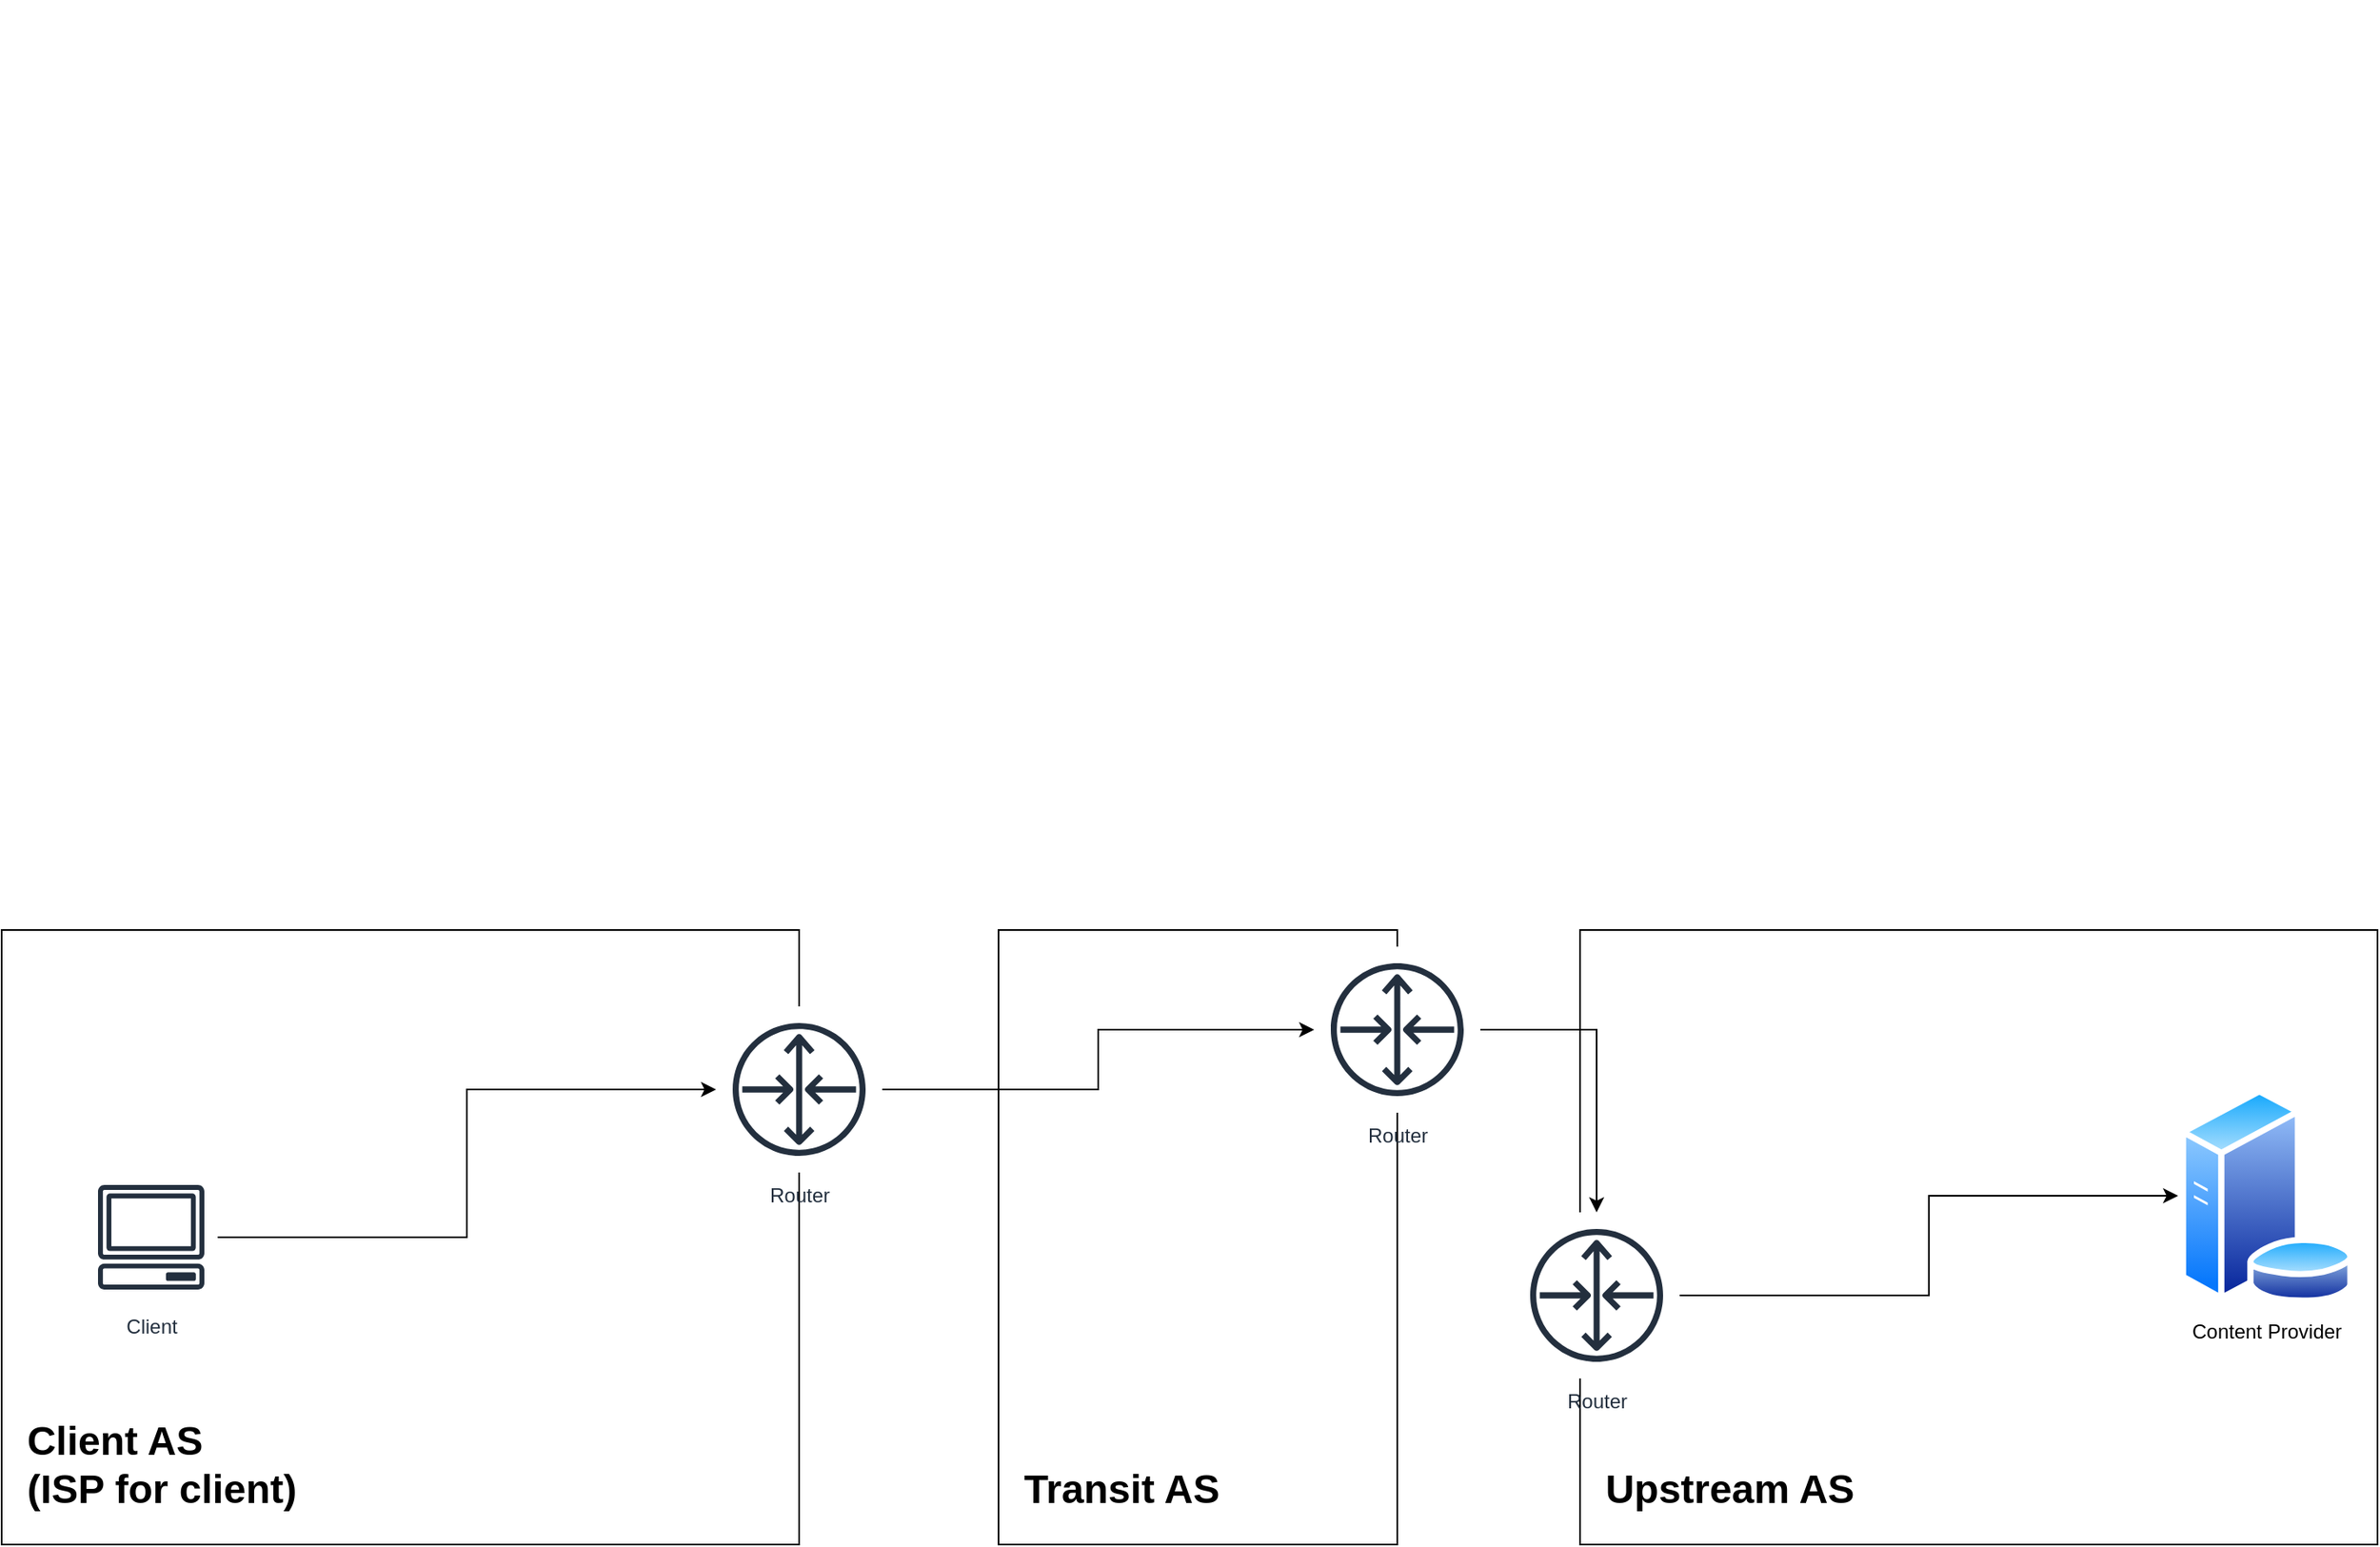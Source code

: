 <mxfile version="27.0.4">
  <diagram name="Page-1" id="fsPeMJHu-EfQhT_ylziV">
    <mxGraphModel dx="1791" dy="1036" grid="1" gridSize="10" guides="1" tooltips="1" connect="1" arrows="1" fold="1" page="0" pageScale="1" pageWidth="850" pageHeight="1100" math="0" shadow="0">
      <root>
        <mxCell id="0" />
        <mxCell id="1" parent="0" />
        <mxCell id="kL62APcaQO3cqdGzzoky-1" value="" style="shape=image;verticalLabelPosition=bottom;labelBackgroundColor=default;verticalAlign=top;aspect=fixed;imageAspect=0;image=https://user-images.githubusercontent.com/77579794/183524619-3f9b9520-3302-4bd7-8677-d294d2cde792.png;" vertex="1" parent="1">
          <mxGeometry x="190" y="160" width="1030" height="527.02" as="geometry" />
        </mxCell>
        <mxCell id="kL62APcaQO3cqdGzzoky-3" value="&amp;nbsp;&lt;h1 align=&quot;left&quot;&gt;&amp;nbsp; Client AS&lt;br&gt;&amp;nbsp; (ISP for client)&lt;br&gt;&lt;/h1&gt;" style="rounded=0;whiteSpace=wrap;html=1;align=left;verticalAlign=bottom;fillColor=none;" vertex="1" parent="1">
          <mxGeometry x="-170" y="720" width="480" height="370" as="geometry" />
        </mxCell>
        <mxCell id="kL62APcaQO3cqdGzzoky-5" value="&amp;nbsp;&lt;h1 align=&quot;left&quot;&gt;&amp;nbsp; Transit AS&lt;/h1&gt;" style="rounded=0;whiteSpace=wrap;html=1;align=left;verticalAlign=bottom;fillColor=none;" vertex="1" parent="1">
          <mxGeometry x="430" y="720" width="240" height="370" as="geometry" />
        </mxCell>
        <mxCell id="kL62APcaQO3cqdGzzoky-7" value="&amp;nbsp;&lt;h1 align=&quot;left&quot;&gt;&amp;nbsp; Upstream AS&lt;/h1&gt;" style="rounded=0;whiteSpace=wrap;html=1;align=left;verticalAlign=bottom;fillColor=none;" vertex="1" parent="1">
          <mxGeometry x="780" y="720" width="480" height="370" as="geometry" />
        </mxCell>
        <mxCell id="kL62APcaQO3cqdGzzoky-15" style="edgeStyle=orthogonalEdgeStyle;rounded=0;orthogonalLoop=1;jettySize=auto;html=1;" edge="1" parent="1" source="kL62APcaQO3cqdGzzoky-9" target="kL62APcaQO3cqdGzzoky-14">
          <mxGeometry relative="1" as="geometry" />
        </mxCell>
        <mxCell id="kL62APcaQO3cqdGzzoky-9" value="Client" style="sketch=0;outlineConnect=0;fontColor=#232F3E;gradientColor=none;strokeColor=#232F3E;fillColor=#ffffff;dashed=0;verticalLabelPosition=bottom;verticalAlign=top;align=center;html=1;fontSize=12;fontStyle=0;aspect=fixed;shape=mxgraph.aws4.resourceIcon;resIcon=mxgraph.aws4.client;" vertex="1" parent="1">
          <mxGeometry x="-120" y="865" width="80" height="80" as="geometry" />
        </mxCell>
        <mxCell id="kL62APcaQO3cqdGzzoky-12" value="Content Provider" style="image;aspect=fixed;perimeter=ellipsePerimeter;html=1;align=center;shadow=0;dashed=0;spacingTop=3;image=img/lib/active_directory/database_server.svg;" vertex="1" parent="1">
          <mxGeometry x="1140" y="815" width="106.6" height="130" as="geometry" />
        </mxCell>
        <mxCell id="kL62APcaQO3cqdGzzoky-17" style="edgeStyle=orthogonalEdgeStyle;rounded=0;orthogonalLoop=1;jettySize=auto;html=1;" edge="1" parent="1" source="kL62APcaQO3cqdGzzoky-14" target="kL62APcaQO3cqdGzzoky-16">
          <mxGeometry relative="1" as="geometry" />
        </mxCell>
        <mxCell id="kL62APcaQO3cqdGzzoky-14" value="Router" style="sketch=0;outlineConnect=0;fontColor=#232F3E;gradientColor=none;strokeColor=#232F3E;fillColor=#ffffff;dashed=0;verticalLabelPosition=bottom;verticalAlign=top;align=center;html=1;fontSize=12;fontStyle=0;aspect=fixed;shape=mxgraph.aws4.resourceIcon;resIcon=mxgraph.aws4.router;" vertex="1" parent="1">
          <mxGeometry x="260" y="766" width="100" height="100" as="geometry" />
        </mxCell>
        <mxCell id="kL62APcaQO3cqdGzzoky-19" value="" style="edgeStyle=orthogonalEdgeStyle;rounded=0;orthogonalLoop=1;jettySize=auto;html=1;" edge="1" parent="1" source="kL62APcaQO3cqdGzzoky-16" target="kL62APcaQO3cqdGzzoky-18">
          <mxGeometry relative="1" as="geometry" />
        </mxCell>
        <mxCell id="kL62APcaQO3cqdGzzoky-16" value="Router" style="sketch=0;outlineConnect=0;fontColor=#232F3E;gradientColor=none;strokeColor=#232F3E;fillColor=#ffffff;dashed=0;verticalLabelPosition=bottom;verticalAlign=top;align=center;html=1;fontSize=12;fontStyle=0;aspect=fixed;shape=mxgraph.aws4.resourceIcon;resIcon=mxgraph.aws4.router;" vertex="1" parent="1">
          <mxGeometry x="620" y="730" width="100" height="100" as="geometry" />
        </mxCell>
        <mxCell id="kL62APcaQO3cqdGzzoky-20" style="edgeStyle=orthogonalEdgeStyle;rounded=0;orthogonalLoop=1;jettySize=auto;html=1;entryX=0;entryY=0.5;entryDx=0;entryDy=0;" edge="1" parent="1" source="kL62APcaQO3cqdGzzoky-18" target="kL62APcaQO3cqdGzzoky-12">
          <mxGeometry relative="1" as="geometry" />
        </mxCell>
        <mxCell id="kL62APcaQO3cqdGzzoky-18" value="Router" style="sketch=0;outlineConnect=0;fontColor=#232F3E;gradientColor=none;strokeColor=#232F3E;fillColor=#ffffff;dashed=0;verticalLabelPosition=bottom;verticalAlign=top;align=center;html=1;fontSize=12;fontStyle=0;aspect=fixed;shape=mxgraph.aws4.resourceIcon;resIcon=mxgraph.aws4.router;" vertex="1" parent="1">
          <mxGeometry x="740" y="890" width="100" height="100" as="geometry" />
        </mxCell>
      </root>
    </mxGraphModel>
  </diagram>
</mxfile>
